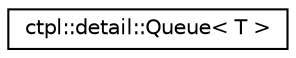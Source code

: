 digraph "Graphical Class Hierarchy"
{
  edge [fontname="Helvetica",fontsize="10",labelfontname="Helvetica",labelfontsize="10"];
  node [fontname="Helvetica",fontsize="10",shape=record];
  rankdir="LR";
  Node0 [label="ctpl::detail::Queue\< T \>",height=0.2,width=0.4,color="black", fillcolor="white", style="filled",URL="$classctpl_1_1detail_1_1Queue.html"];
}
